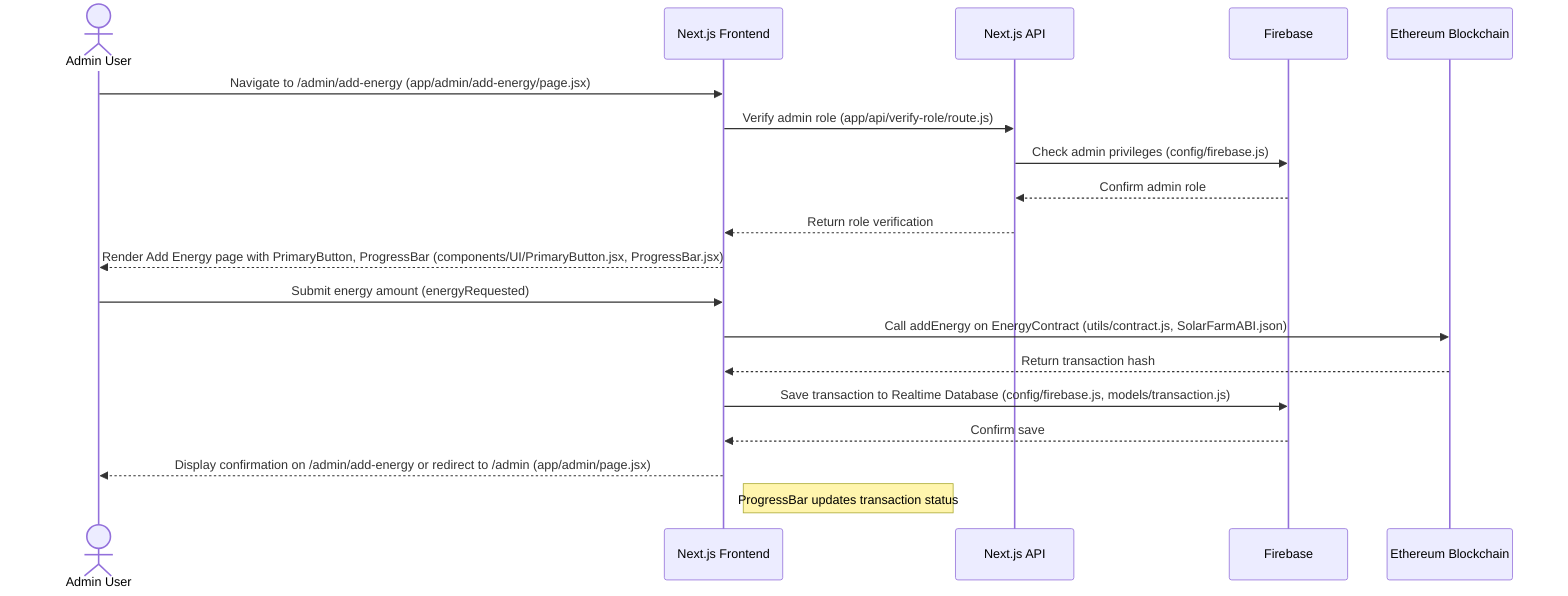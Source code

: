 sequenceDiagram
    actor A as Admin User
    participant F as Next.js Frontend
    participant API as Next.js API
    participant DB as Firebase
    participant BC as Ethereum Blockchain

    A->>F: Navigate to /admin/add-energy (app/admin/add-energy/page.jsx)
    F->>API: Verify admin role (app/api/verify-role/route.js)
    API->>DB: Check admin privileges (config/firebase.js)
    DB-->>API: Confirm admin role
    API-->>F: Return role verification
    F-->>A: Render Add Energy page with PrimaryButton, ProgressBar (components/UI/PrimaryButton.jsx, ProgressBar.jsx)
    A->>F: Submit energy amount (energyRequested)
    F->>BC: Call addEnergy on EnergyContract (utils/contract.js, SolarFarmABI.json)
    BC-->>F: Return transaction hash
    F->>DB: Save transaction to Realtime Database (config/firebase.js, models/transaction.js)
    DB-->>F: Confirm save
    F-->>A: Display confirmation on /admin/add-energy or redirect to /admin (app/admin/page.jsx)

    Note right of F: ProgressBar updates transaction status
